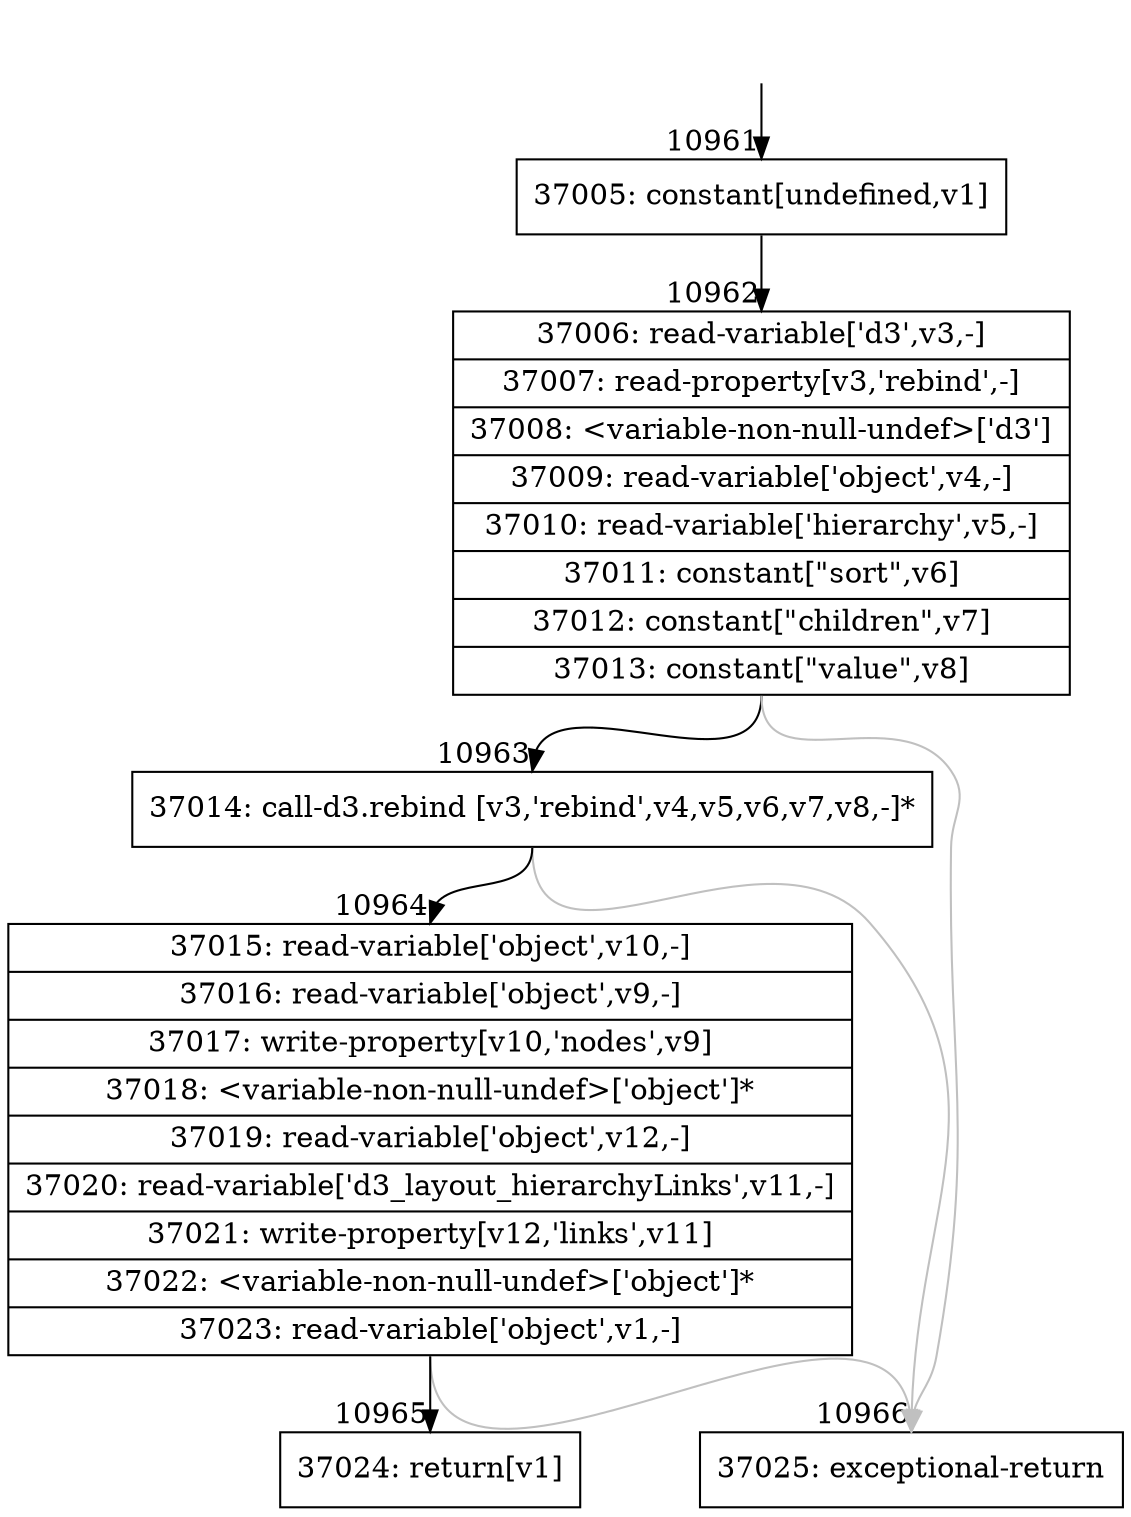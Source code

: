 digraph {
rankdir="TD"
BB_entry1004[shape=none,label=""];
BB_entry1004 -> BB10961 [tailport=s, headport=n, headlabel="    10961"]
BB10961 [shape=record label="{37005: constant[undefined,v1]}" ] 
BB10961 -> BB10962 [tailport=s, headport=n, headlabel="      10962"]
BB10962 [shape=record label="{37006: read-variable['d3',v3,-]|37007: read-property[v3,'rebind',-]|37008: \<variable-non-null-undef\>['d3']|37009: read-variable['object',v4,-]|37010: read-variable['hierarchy',v5,-]|37011: constant[\"sort\",v6]|37012: constant[\"children\",v7]|37013: constant[\"value\",v8]}" ] 
BB10962 -> BB10963 [tailport=s, headport=n, headlabel="      10963"]
BB10962 -> BB10966 [tailport=s, headport=n, color=gray, headlabel="      10966"]
BB10963 [shape=record label="{37014: call-d3.rebind [v3,'rebind',v4,v5,v6,v7,v8,-]*}" ] 
BB10963 -> BB10964 [tailport=s, headport=n, headlabel="      10964"]
BB10963 -> BB10966 [tailport=s, headport=n, color=gray]
BB10964 [shape=record label="{37015: read-variable['object',v10,-]|37016: read-variable['object',v9,-]|37017: write-property[v10,'nodes',v9]|37018: \<variable-non-null-undef\>['object']*|37019: read-variable['object',v12,-]|37020: read-variable['d3_layout_hierarchyLinks',v11,-]|37021: write-property[v12,'links',v11]|37022: \<variable-non-null-undef\>['object']*|37023: read-variable['object',v1,-]}" ] 
BB10964 -> BB10965 [tailport=s, headport=n, headlabel="      10965"]
BB10964 -> BB10966 [tailport=s, headport=n, color=gray]
BB10965 [shape=record label="{37024: return[v1]}" ] 
BB10966 [shape=record label="{37025: exceptional-return}" ] 
//#$~ 6519
}
